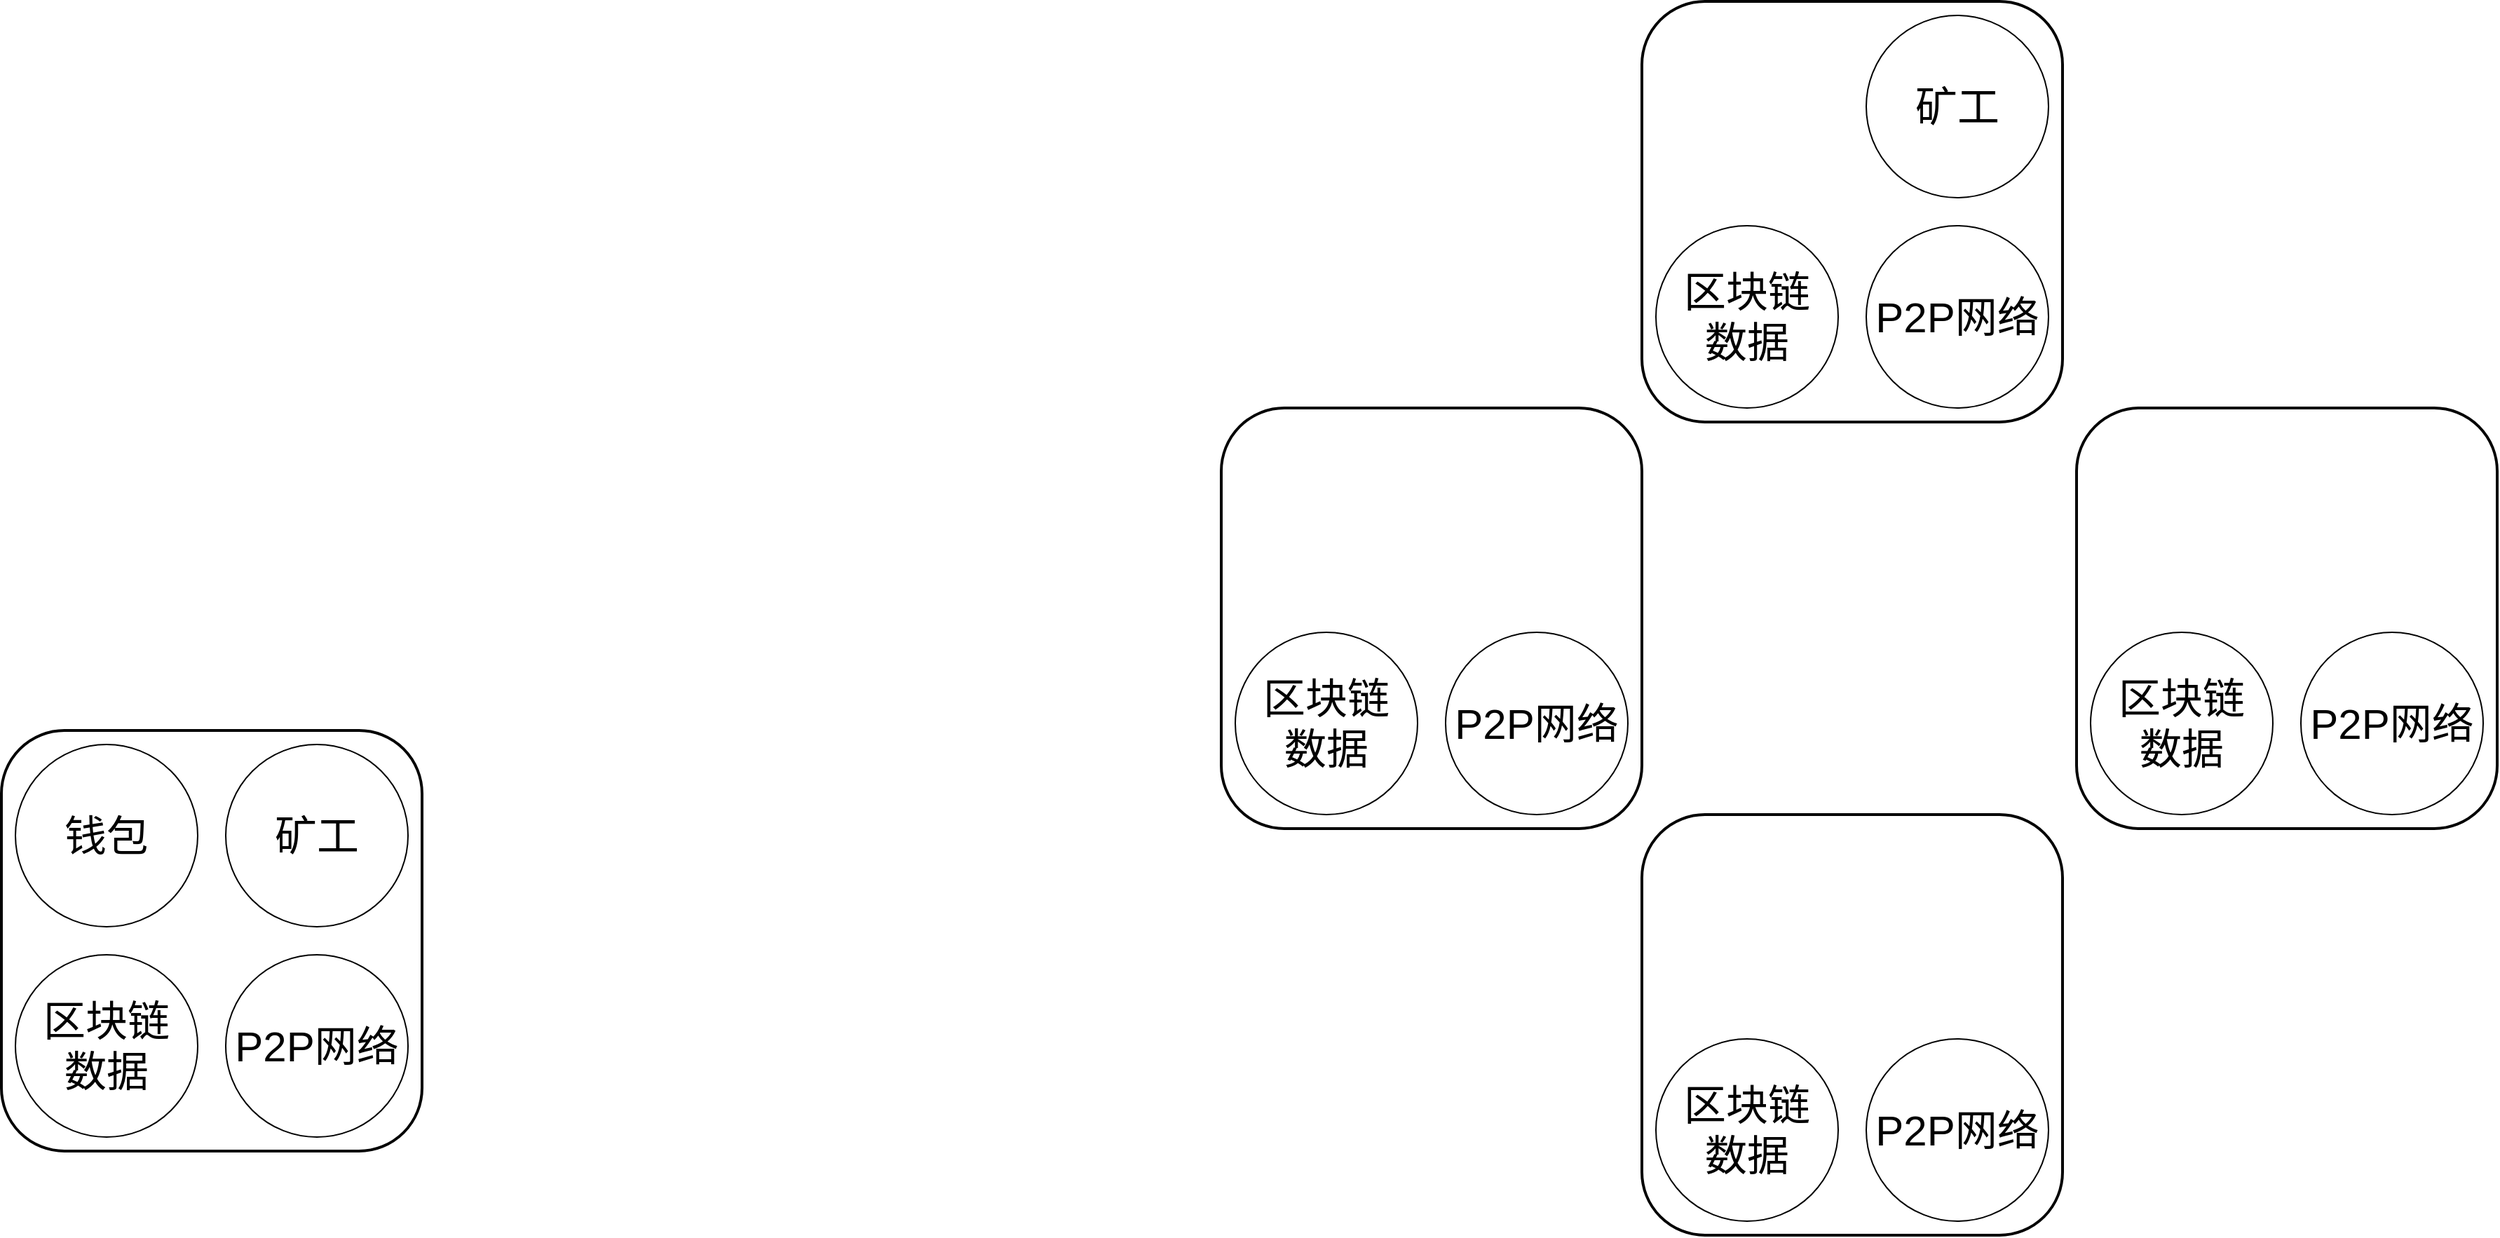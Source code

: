 <mxfile version="14.5.10" type="github">
  <diagram id="egXMzA5UWLXAuYc3l472" name="Page-1">
    <mxGraphModel dx="1843" dy="1823" grid="1" gridSize="10" guides="1" tooltips="1" connect="1" arrows="1" fold="1" page="0" pageScale="1" pageWidth="827" pageHeight="1169" math="0" shadow="0">
      <root>
        <mxCell id="0" />
        <mxCell id="1" parent="0" />
        <mxCell id="uSGm3zNpoxRwYYH2sIDU-11" value="" style="group" vertex="1" connectable="0" parent="1">
          <mxGeometry x="60" y="100" width="300" height="300" as="geometry" />
        </mxCell>
        <mxCell id="uSGm3zNpoxRwYYH2sIDU-1" value="" style="rounded=1;whiteSpace=wrap;html=1;strokeWidth=2;" vertex="1" parent="uSGm3zNpoxRwYYH2sIDU-11">
          <mxGeometry width="300" height="300" as="geometry" />
        </mxCell>
        <mxCell id="uSGm3zNpoxRwYYH2sIDU-5" value="&lt;font style=&quot;font-size: 30px&quot;&gt;钱包&lt;/font&gt;" style="ellipse;whiteSpace=wrap;html=1;aspect=fixed;" vertex="1" parent="uSGm3zNpoxRwYYH2sIDU-11">
          <mxGeometry x="10" y="10" width="130" height="130" as="geometry" />
        </mxCell>
        <mxCell id="uSGm3zNpoxRwYYH2sIDU-8" value="&lt;font style=&quot;font-size: 30px&quot;&gt;区块链&lt;br&gt;数据&lt;/font&gt;" style="ellipse;whiteSpace=wrap;html=1;aspect=fixed;" vertex="1" parent="uSGm3zNpoxRwYYH2sIDU-11">
          <mxGeometry x="10" y="160" width="130" height="130" as="geometry" />
        </mxCell>
        <mxCell id="uSGm3zNpoxRwYYH2sIDU-9" value="&lt;font style=&quot;font-size: 30px&quot;&gt;矿工&lt;/font&gt;" style="ellipse;whiteSpace=wrap;html=1;aspect=fixed;" vertex="1" parent="uSGm3zNpoxRwYYH2sIDU-11">
          <mxGeometry x="160" y="10" width="130" height="130" as="geometry" />
        </mxCell>
        <mxCell id="uSGm3zNpoxRwYYH2sIDU-10" value="&lt;font style=&quot;font-size: 30px&quot;&gt;P2P网络&lt;/font&gt;" style="ellipse;whiteSpace=wrap;html=1;aspect=fixed;" vertex="1" parent="uSGm3zNpoxRwYYH2sIDU-11">
          <mxGeometry x="160" y="160" width="130" height="130" as="geometry" />
        </mxCell>
        <mxCell id="uSGm3zNpoxRwYYH2sIDU-13" value="" style="group" vertex="1" connectable="0" parent="1">
          <mxGeometry x="1230" y="-420" width="300" height="300" as="geometry" />
        </mxCell>
        <mxCell id="uSGm3zNpoxRwYYH2sIDU-14" value="" style="rounded=1;whiteSpace=wrap;html=1;strokeWidth=2;" vertex="1" parent="uSGm3zNpoxRwYYH2sIDU-13">
          <mxGeometry width="300" height="300" as="geometry" />
        </mxCell>
        <mxCell id="uSGm3zNpoxRwYYH2sIDU-16" value="&lt;font style=&quot;font-size: 30px&quot;&gt;区块链&lt;br&gt;数据&lt;/font&gt;" style="ellipse;whiteSpace=wrap;html=1;aspect=fixed;" vertex="1" parent="uSGm3zNpoxRwYYH2sIDU-13">
          <mxGeometry x="10" y="160" width="130" height="130" as="geometry" />
        </mxCell>
        <mxCell id="uSGm3zNpoxRwYYH2sIDU-17" value="&lt;font style=&quot;font-size: 30px&quot;&gt;矿工&lt;/font&gt;" style="ellipse;whiteSpace=wrap;html=1;aspect=fixed;" vertex="1" parent="uSGm3zNpoxRwYYH2sIDU-13">
          <mxGeometry x="160" y="10" width="130" height="130" as="geometry" />
        </mxCell>
        <mxCell id="uSGm3zNpoxRwYYH2sIDU-18" value="&lt;font style=&quot;font-size: 30px&quot;&gt;P2P网络&lt;/font&gt;" style="ellipse;whiteSpace=wrap;html=1;aspect=fixed;" vertex="1" parent="uSGm3zNpoxRwYYH2sIDU-13">
          <mxGeometry x="160" y="160" width="130" height="130" as="geometry" />
        </mxCell>
        <mxCell id="uSGm3zNpoxRwYYH2sIDU-19" value="" style="group" vertex="1" connectable="0" parent="1">
          <mxGeometry x="930" y="-130" width="300" height="300" as="geometry" />
        </mxCell>
        <mxCell id="uSGm3zNpoxRwYYH2sIDU-20" value="" style="rounded=1;whiteSpace=wrap;html=1;strokeWidth=2;" vertex="1" parent="uSGm3zNpoxRwYYH2sIDU-19">
          <mxGeometry width="300" height="300" as="geometry" />
        </mxCell>
        <mxCell id="uSGm3zNpoxRwYYH2sIDU-22" value="&lt;font style=&quot;font-size: 30px&quot;&gt;区块链&lt;br&gt;数据&lt;/font&gt;" style="ellipse;whiteSpace=wrap;html=1;aspect=fixed;" vertex="1" parent="uSGm3zNpoxRwYYH2sIDU-19">
          <mxGeometry x="10" y="160" width="130" height="130" as="geometry" />
        </mxCell>
        <mxCell id="uSGm3zNpoxRwYYH2sIDU-24" value="&lt;font style=&quot;font-size: 30px&quot;&gt;P2P网络&lt;/font&gt;" style="ellipse;whiteSpace=wrap;html=1;aspect=fixed;" vertex="1" parent="uSGm3zNpoxRwYYH2sIDU-19">
          <mxGeometry x="160" y="160" width="130" height="130" as="geometry" />
        </mxCell>
        <mxCell id="uSGm3zNpoxRwYYH2sIDU-33" value="" style="group" vertex="1" connectable="0" parent="1">
          <mxGeometry x="1230" y="160" width="300" height="300" as="geometry" />
        </mxCell>
        <mxCell id="uSGm3zNpoxRwYYH2sIDU-34" value="" style="rounded=1;whiteSpace=wrap;html=1;strokeWidth=2;" vertex="1" parent="uSGm3zNpoxRwYYH2sIDU-33">
          <mxGeometry width="300" height="300" as="geometry" />
        </mxCell>
        <mxCell id="uSGm3zNpoxRwYYH2sIDU-35" value="&lt;font style=&quot;font-size: 30px&quot;&gt;区块链&lt;br&gt;数据&lt;/font&gt;" style="ellipse;whiteSpace=wrap;html=1;aspect=fixed;" vertex="1" parent="uSGm3zNpoxRwYYH2sIDU-33">
          <mxGeometry x="10" y="160" width="130" height="130" as="geometry" />
        </mxCell>
        <mxCell id="uSGm3zNpoxRwYYH2sIDU-36" value="&lt;font style=&quot;font-size: 30px&quot;&gt;P2P网络&lt;/font&gt;" style="ellipse;whiteSpace=wrap;html=1;aspect=fixed;" vertex="1" parent="uSGm3zNpoxRwYYH2sIDU-33">
          <mxGeometry x="160" y="160" width="130" height="130" as="geometry" />
        </mxCell>
        <mxCell id="uSGm3zNpoxRwYYH2sIDU-38" value="" style="group" vertex="1" connectable="0" parent="1">
          <mxGeometry x="1540" y="-130" width="300" height="300" as="geometry" />
        </mxCell>
        <mxCell id="uSGm3zNpoxRwYYH2sIDU-39" value="" style="rounded=1;whiteSpace=wrap;html=1;strokeWidth=2;" vertex="1" parent="uSGm3zNpoxRwYYH2sIDU-38">
          <mxGeometry width="300" height="300" as="geometry" />
        </mxCell>
        <mxCell id="uSGm3zNpoxRwYYH2sIDU-40" value="&lt;font style=&quot;font-size: 30px&quot;&gt;区块链&lt;br&gt;数据&lt;/font&gt;" style="ellipse;whiteSpace=wrap;html=1;aspect=fixed;" vertex="1" parent="uSGm3zNpoxRwYYH2sIDU-38">
          <mxGeometry x="10" y="160" width="130" height="130" as="geometry" />
        </mxCell>
        <mxCell id="uSGm3zNpoxRwYYH2sIDU-41" value="&lt;font style=&quot;font-size: 30px&quot;&gt;P2P网络&lt;/font&gt;" style="ellipse;whiteSpace=wrap;html=1;aspect=fixed;" vertex="1" parent="uSGm3zNpoxRwYYH2sIDU-38">
          <mxGeometry x="160" y="160" width="130" height="130" as="geometry" />
        </mxCell>
      </root>
    </mxGraphModel>
  </diagram>
</mxfile>
